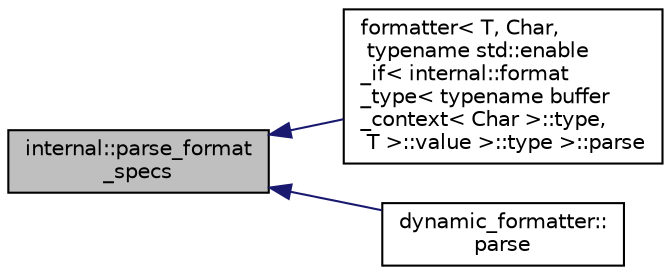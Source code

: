 digraph "internal::parse_format_specs"
{
  edge [fontname="Helvetica",fontsize="10",labelfontname="Helvetica",labelfontsize="10"];
  node [fontname="Helvetica",fontsize="10",shape=record];
  rankdir="LR";
  Node1 [label="internal::parse_format\l_specs",height=0.2,width=0.4,color="black", fillcolor="grey75", style="filled" fontcolor="black"];
  Node1 -> Node2 [dir="back",color="midnightblue",fontsize="10",style="solid",fontname="Helvetica"];
  Node2 [label="formatter\< T, Char,\l typename std::enable\l_if\< internal::format\l_type\< typename buffer\l_context\< Char \>::type,\l T \>::value \>::type \>::parse",height=0.2,width=0.4,color="black", fillcolor="white", style="filled",URL="$structformatter_3_01_t_00_01_char_00_01typename_01std_1_1enable__if_3_01internal_1_1format__typeef2b7d59b5441fbead72290e06693dea.html#ae66fc4d23664a9533b055208fa9692bf"];
  Node1 -> Node3 [dir="back",color="midnightblue",fontsize="10",style="solid",fontname="Helvetica"];
  Node3 [label="dynamic_formatter::\lparse",height=0.2,width=0.4,color="black", fillcolor="white", style="filled",URL="$classdynamic__formatter.html#aa9bc96ae30462d4e5f13d207f957fc0b"];
}
